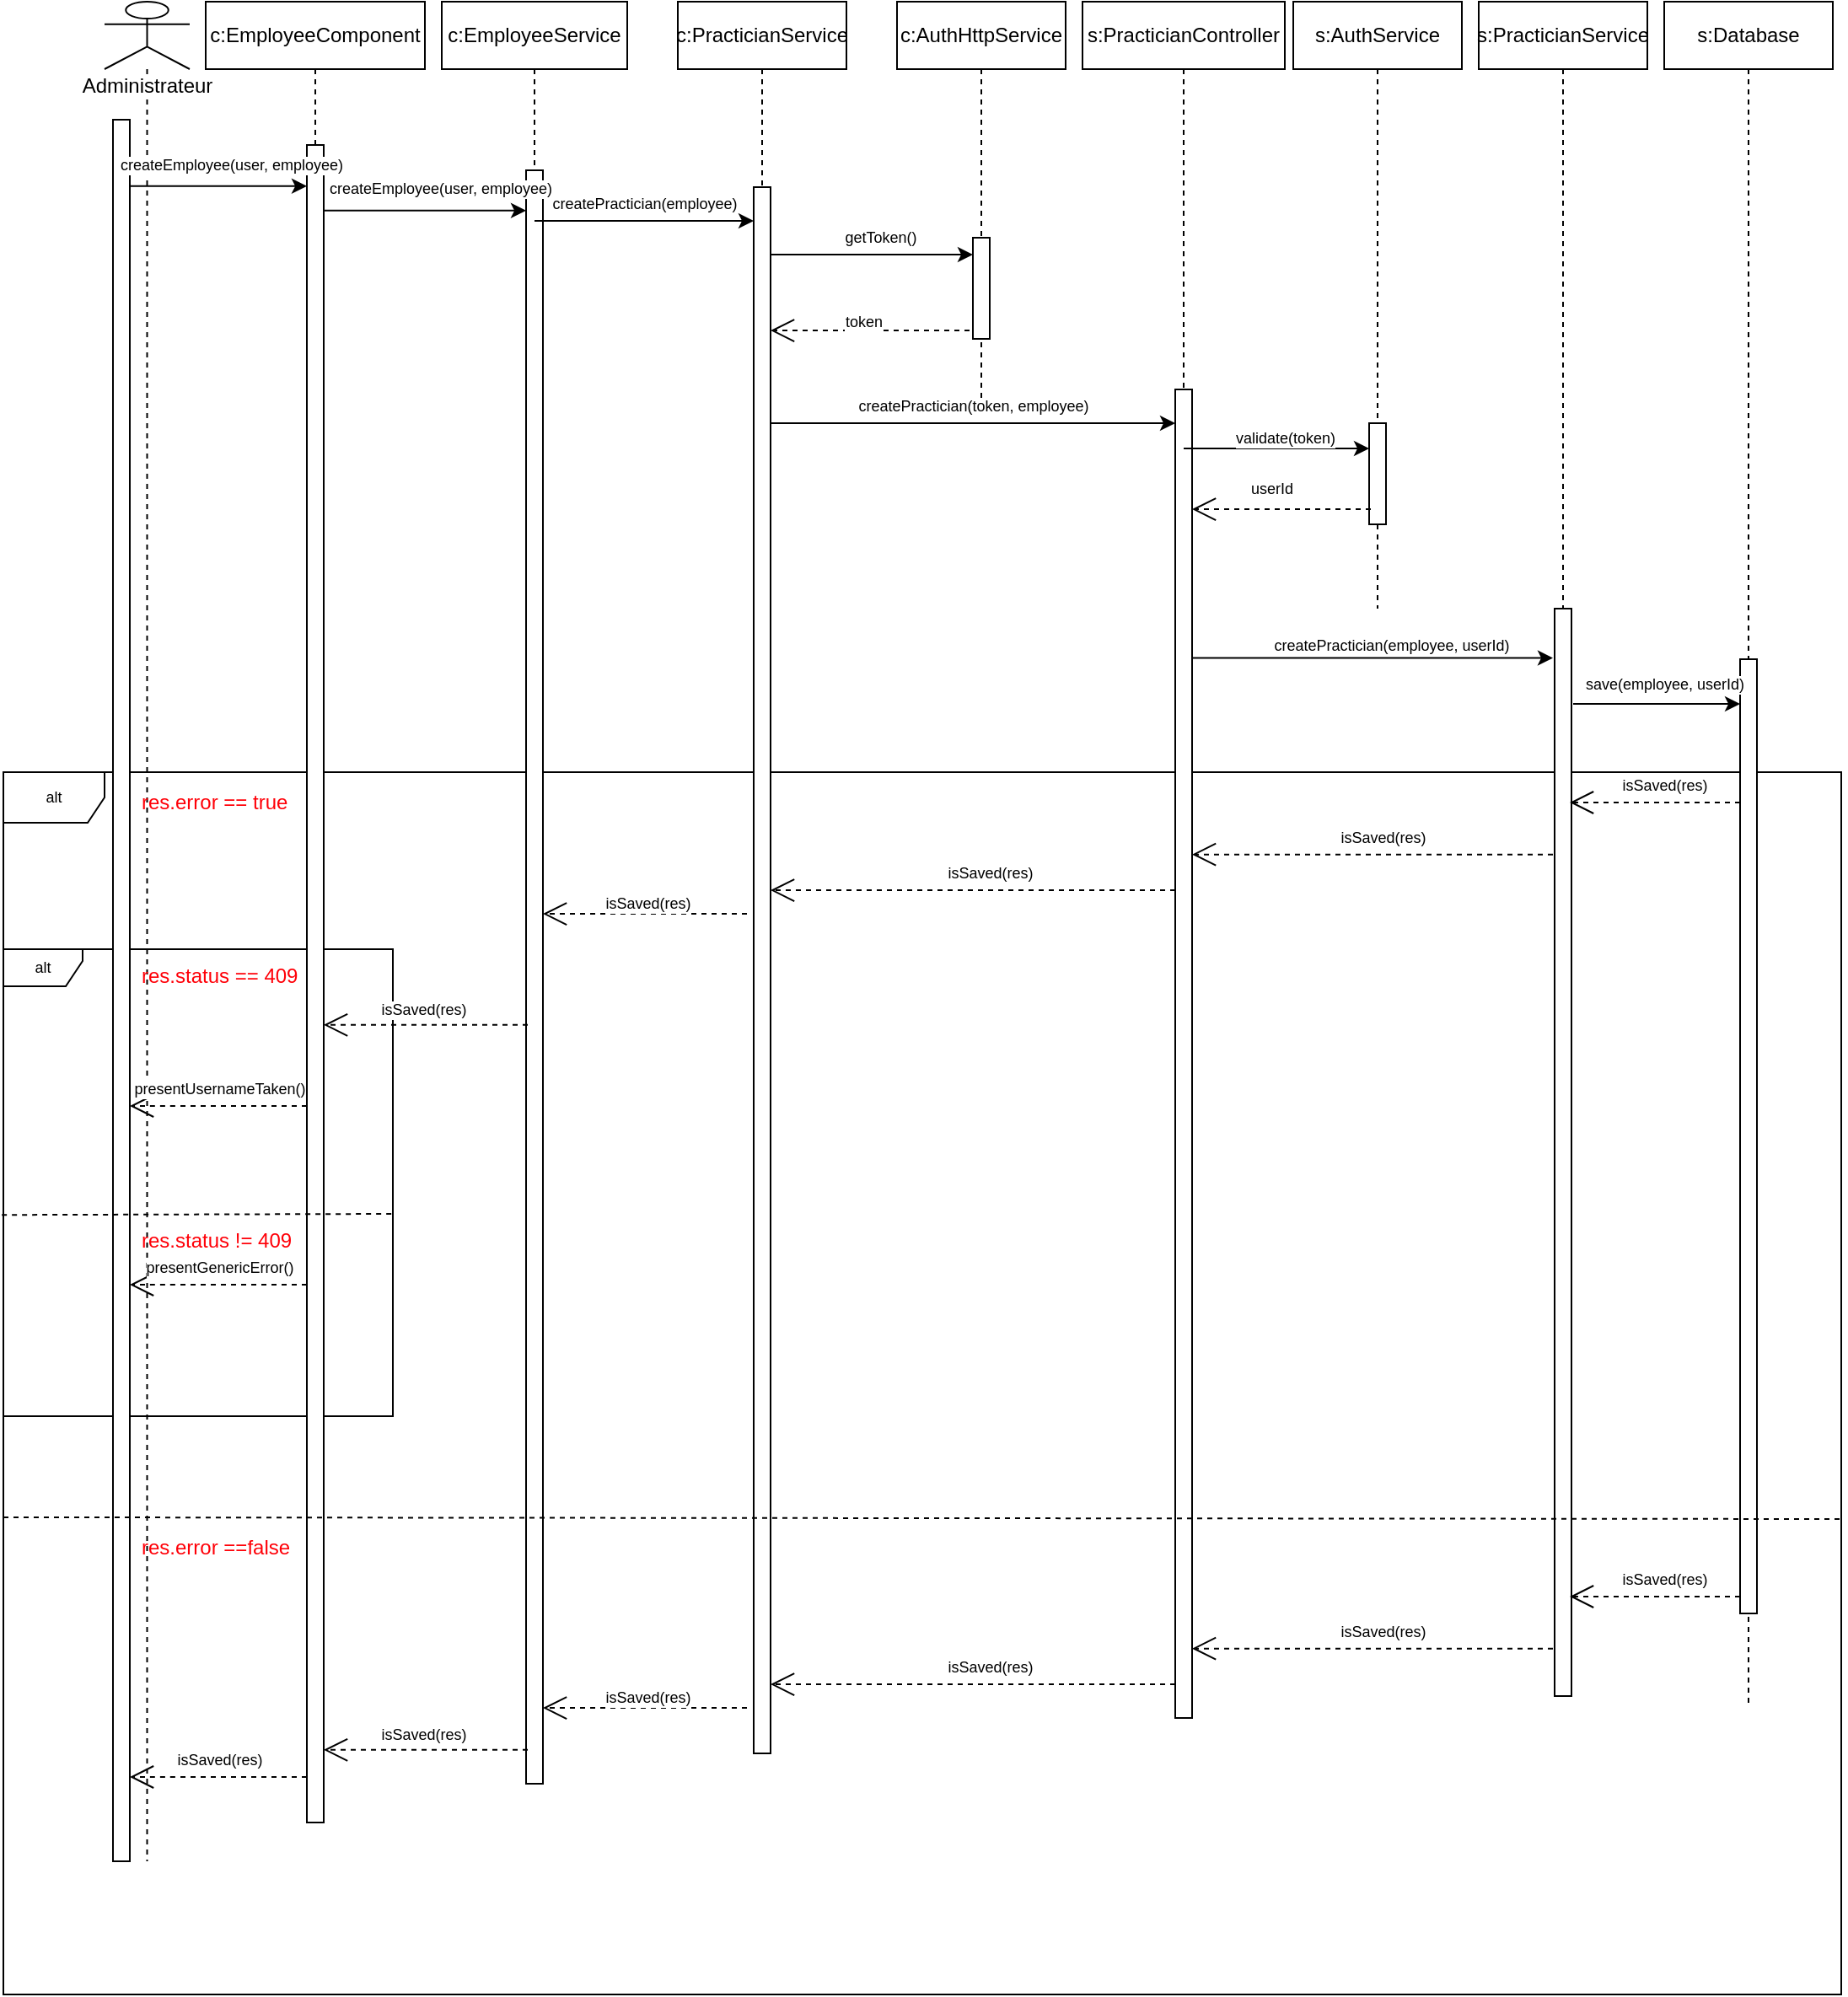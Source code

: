 <mxfile version="12.0.2" type="device" pages="1"><diagram id="qDVjj_9Q4QOx3d4TBS6j" name="Page-1"><mxGraphModel dx="2073" dy="896" grid="0" gridSize="10" guides="1" tooltips="1" connect="1" arrows="1" fold="1" page="0" pageScale="1" pageWidth="850" pageHeight="1100" math="0" shadow="0"><root><mxCell id="0"/><mxCell id="1" parent="0"/><mxCell id="Fs0t9iLfC9d2WX_gtPam-61" value="alt" style="shape=umlFrame;whiteSpace=wrap;html=1;fontSize=9;" vertex="1" parent="1"><mxGeometry x="-10" y="507" width="1090" height="725" as="geometry"/></mxCell><mxCell id="Fs0t9iLfC9d2WX_gtPam-84" value="alt" style="shape=umlFrame;whiteSpace=wrap;html=1;fillColor=none;fontSize=9;fontColor=#000000;width=47;height=22;" vertex="1" parent="1"><mxGeometry x="-10" y="612" width="231" height="277" as="geometry"/></mxCell><mxCell id="Fs0t9iLfC9d2WX_gtPam-3" value="Administrateur" style="shape=umlLifeline;participant=umlActor;perimeter=lifelinePerimeter;whiteSpace=wrap;html=1;container=1;collapsible=0;recursiveResize=0;verticalAlign=top;spacingTop=36;labelBackgroundColor=#ffffff;outlineConnect=0;" vertex="1" parent="1"><mxGeometry x="50" y="50" width="50.5" height="1103" as="geometry"/></mxCell><mxCell id="Fs0t9iLfC9d2WX_gtPam-12" value="" style="html=1;points=[];perimeter=orthogonalPerimeter;" vertex="1" parent="Fs0t9iLfC9d2WX_gtPam-3"><mxGeometry x="5" y="70" width="10" height="1033" as="geometry"/></mxCell><mxCell id="Fs0t9iLfC9d2WX_gtPam-4" value="c:EmployeeComponent" style="shape=umlLifeline;perimeter=lifelinePerimeter;whiteSpace=wrap;html=1;container=1;collapsible=0;recursiveResize=0;outlineConnect=0;" vertex="1" parent="1"><mxGeometry x="110" y="50" width="130" height="1080" as="geometry"/></mxCell><mxCell id="Fs0t9iLfC9d2WX_gtPam-13" value="" style="html=1;points=[];perimeter=orthogonalPerimeter;" vertex="1" parent="Fs0t9iLfC9d2WX_gtPam-4"><mxGeometry x="60" y="85" width="10" height="995" as="geometry"/></mxCell><mxCell id="Fs0t9iLfC9d2WX_gtPam-5" value="c:EmployeeService" style="shape=umlLifeline;perimeter=lifelinePerimeter;whiteSpace=wrap;html=1;container=1;collapsible=0;recursiveResize=0;outlineConnect=0;" vertex="1" parent="1"><mxGeometry x="250" y="50" width="110" height="1057" as="geometry"/></mxCell><mxCell id="Fs0t9iLfC9d2WX_gtPam-14" value="" style="html=1;points=[];perimeter=orthogonalPerimeter;" vertex="1" parent="Fs0t9iLfC9d2WX_gtPam-5"><mxGeometry x="50" y="100" width="10" height="957" as="geometry"/></mxCell><mxCell id="Fs0t9iLfC9d2WX_gtPam-6" value="c:PracticianService" style="shape=umlLifeline;perimeter=lifelinePerimeter;whiteSpace=wrap;html=1;container=1;collapsible=0;recursiveResize=0;outlineConnect=0;" vertex="1" parent="1"><mxGeometry x="390" y="50" width="100" height="1039" as="geometry"/></mxCell><mxCell id="Fs0t9iLfC9d2WX_gtPam-15" value="" style="html=1;points=[];perimeter=orthogonalPerimeter;" vertex="1" parent="Fs0t9iLfC9d2WX_gtPam-6"><mxGeometry x="45" y="110" width="10" height="929" as="geometry"/></mxCell><mxCell id="Fs0t9iLfC9d2WX_gtPam-7" value="s:PracticianController" style="shape=umlLifeline;perimeter=lifelinePerimeter;whiteSpace=wrap;html=1;container=1;collapsible=0;recursiveResize=0;outlineConnect=0;" vertex="1" parent="1"><mxGeometry x="630" y="50" width="120" height="1018" as="geometry"/></mxCell><mxCell id="Fs0t9iLfC9d2WX_gtPam-18" value="" style="html=1;points=[];perimeter=orthogonalPerimeter;" vertex="1" parent="Fs0t9iLfC9d2WX_gtPam-7"><mxGeometry x="55" y="230" width="10" height="788" as="geometry"/></mxCell><mxCell id="Fs0t9iLfC9d2WX_gtPam-8" value="s:PracticianService" style="shape=umlLifeline;perimeter=lifelinePerimeter;whiteSpace=wrap;html=1;container=1;collapsible=0;recursiveResize=0;outlineConnect=0;" vertex="1" parent="1"><mxGeometry x="865" y="50" width="100" height="1005" as="geometry"/></mxCell><mxCell id="Fs0t9iLfC9d2WX_gtPam-21" value="" style="html=1;points=[];perimeter=orthogonalPerimeter;" vertex="1" parent="Fs0t9iLfC9d2WX_gtPam-8"><mxGeometry x="45" y="360" width="10" height="645" as="geometry"/></mxCell><mxCell id="Fs0t9iLfC9d2WX_gtPam-9" value="s:Database" style="shape=umlLifeline;perimeter=lifelinePerimeter;whiteSpace=wrap;html=1;container=1;collapsible=0;recursiveResize=0;outlineConnect=0;" vertex="1" parent="1"><mxGeometry x="975" y="50" width="100" height="1012" as="geometry"/></mxCell><mxCell id="Fs0t9iLfC9d2WX_gtPam-22" value="" style="html=1;points=[];perimeter=orthogonalPerimeter;" vertex="1" parent="Fs0t9iLfC9d2WX_gtPam-9"><mxGeometry x="45" y="390" width="10" height="566" as="geometry"/></mxCell><mxCell id="Fs0t9iLfC9d2WX_gtPam-16" value="c:AuthHttpService" style="shape=umlLifeline;perimeter=lifelinePerimeter;whiteSpace=wrap;html=1;container=1;collapsible=0;recursiveResize=0;outlineConnect=0;" vertex="1" parent="1"><mxGeometry x="520" y="50" width="100" height="240" as="geometry"/></mxCell><mxCell id="Fs0t9iLfC9d2WX_gtPam-17" value="" style="html=1;points=[];perimeter=orthogonalPerimeter;" vertex="1" parent="Fs0t9iLfC9d2WX_gtPam-16"><mxGeometry x="45" y="140" width="10" height="60" as="geometry"/></mxCell><mxCell id="Fs0t9iLfC9d2WX_gtPam-19" value="s:AuthService" style="shape=umlLifeline;perimeter=lifelinePerimeter;whiteSpace=wrap;html=1;container=1;collapsible=0;recursiveResize=0;outlineConnect=0;" vertex="1" parent="1"><mxGeometry x="755" y="50" width="100" height="360" as="geometry"/></mxCell><mxCell id="Fs0t9iLfC9d2WX_gtPam-20" value="" style="html=1;points=[];perimeter=orthogonalPerimeter;" vertex="1" parent="Fs0t9iLfC9d2WX_gtPam-19"><mxGeometry x="45" y="250" width="10" height="60" as="geometry"/></mxCell><mxCell id="Fs0t9iLfC9d2WX_gtPam-28" value="" style="endArrow=classic;html=1;entryX=0;entryY=0.025;entryDx=0;entryDy=0;entryPerimeter=0;" edge="1" parent="1" source="Fs0t9iLfC9d2WX_gtPam-13" target="Fs0t9iLfC9d2WX_gtPam-14"><mxGeometry width="50" height="50" relative="1" as="geometry"><mxPoint x="20" y="800" as="sourcePoint"/><mxPoint x="70" y="750" as="targetPoint"/></mxGeometry></mxCell><mxCell id="Fs0t9iLfC9d2WX_gtPam-46" value="createEmployee(user, employee)" style="text;html=1;resizable=0;points=[];align=center;verticalAlign=middle;labelBackgroundColor=#ffffff;fontSize=9;" vertex="1" connectable="0" parent="Fs0t9iLfC9d2WX_gtPam-28"><mxGeometry x="0.262" y="3" relative="1" as="geometry"><mxPoint x="-7" y="-10" as="offset"/></mxGeometry></mxCell><mxCell id="Fs0t9iLfC9d2WX_gtPam-29" value="" style="endArrow=classic;html=1;entryX=0;entryY=0.025;entryDx=0;entryDy=0;entryPerimeter=0;" edge="1" parent="1"><mxGeometry width="50" height="50" relative="1" as="geometry"><mxPoint x="305" y="180" as="sourcePoint"/><mxPoint x="435" y="180" as="targetPoint"/></mxGeometry></mxCell><mxCell id="Fs0t9iLfC9d2WX_gtPam-47" value="createPractician(employee)" style="text;html=1;resizable=0;points=[];align=center;verticalAlign=middle;labelBackgroundColor=#ffffff;fontSize=9;" vertex="1" connectable="0" parent="Fs0t9iLfC9d2WX_gtPam-29"><mxGeometry x="0.308" y="4" relative="1" as="geometry"><mxPoint x="-20" y="-6" as="offset"/></mxGeometry></mxCell><mxCell id="Fs0t9iLfC9d2WX_gtPam-30" value="getToken()" style="endArrow=classic;html=1;fontSize=9;" edge="1" parent="1" target="Fs0t9iLfC9d2WX_gtPam-17"><mxGeometry x="0.083" y="10" width="50" height="50" relative="1" as="geometry"><mxPoint x="445" y="200" as="sourcePoint"/><mxPoint x="560" y="200" as="targetPoint"/><mxPoint as="offset"/></mxGeometry></mxCell><mxCell id="Fs0t9iLfC9d2WX_gtPam-31" value="" style="endArrow=classic;html=1;" edge="1" parent="1" source="Fs0t9iLfC9d2WX_gtPam-15" target="Fs0t9iLfC9d2WX_gtPam-18"><mxGeometry width="50" height="50" relative="1" as="geometry"><mxPoint x="440" y="310.02" as="sourcePoint"/><mxPoint x="681" y="310.02" as="targetPoint"/><Array as="points"><mxPoint x="620" y="300"/></Array></mxGeometry></mxCell><mxCell id="Fs0t9iLfC9d2WX_gtPam-49" value="createPractician(token, employee)" style="text;html=1;resizable=0;points=[];align=center;verticalAlign=middle;labelBackgroundColor=#ffffff;fontSize=9;" vertex="1" connectable="0" parent="Fs0t9iLfC9d2WX_gtPam-31"><mxGeometry x="0.458" y="-54" relative="1" as="geometry"><mxPoint x="-55" y="-64" as="offset"/></mxGeometry></mxCell><mxCell id="Fs0t9iLfC9d2WX_gtPam-32" value="validate(token)" style="endArrow=classic;html=1;fontSize=9;" edge="1" parent="1" source="Fs0t9iLfC9d2WX_gtPam-7"><mxGeometry x="0.091" y="6" width="50" height="50" relative="1" as="geometry"><mxPoint x="696" y="318.528" as="sourcePoint"/><mxPoint x="800" y="315" as="targetPoint"/><mxPoint as="offset"/></mxGeometry></mxCell><mxCell id="Fs0t9iLfC9d2WX_gtPam-33" value="" style="endArrow=classic;html=1;entryX=-0.1;entryY=0.095;entryDx=0;entryDy=0;entryPerimeter=0;" edge="1" parent="1"><mxGeometry width="50" height="50" relative="1" as="geometry"><mxPoint x="695" y="439.275" as="sourcePoint"/><mxPoint x="909" y="439.275" as="targetPoint"/></mxGeometry></mxCell><mxCell id="Fs0t9iLfC9d2WX_gtPam-50" value="createPractician(employee, userId)" style="text;html=1;resizable=0;points=[];align=center;verticalAlign=middle;labelBackgroundColor=#ffffff;fontSize=9;" vertex="1" connectable="0" parent="Fs0t9iLfC9d2WX_gtPam-33"><mxGeometry x="0.234" y="1" relative="1" as="geometry"><mxPoint x="-14" y="-7" as="offset"/></mxGeometry></mxCell><mxCell id="Fs0t9iLfC9d2WX_gtPam-34" value="save(employee, userId)" style="endArrow=classic;html=1;exitX=1.1;exitY=0.221;exitDx=0;exitDy=0;exitPerimeter=0;fontSize=9;" edge="1" parent="1"><mxGeometry x="0.091" y="12" width="50" height="50" relative="1" as="geometry"><mxPoint x="921" y="466.545" as="sourcePoint"/><mxPoint x="1020" y="466.545" as="targetPoint"/><mxPoint as="offset"/></mxGeometry></mxCell><mxCell id="Fs0t9iLfC9d2WX_gtPam-35" value="token" style="endArrow=open;endSize=12;dashed=1;html=1;exitX=-0.2;exitY=0.917;exitDx=0;exitDy=0;exitPerimeter=0;fontSize=9;" edge="1" parent="1" source="Fs0t9iLfC9d2WX_gtPam-17" target="Fs0t9iLfC9d2WX_gtPam-15"><mxGeometry x="0.068" y="-5" width="160" relative="1" as="geometry"><mxPoint x="20" y="750" as="sourcePoint"/><mxPoint x="180" y="750" as="targetPoint"/><mxPoint as="offset"/></mxGeometry></mxCell><mxCell id="Fs0t9iLfC9d2WX_gtPam-37" value="userId" style="endArrow=open;endSize=12;dashed=1;html=1;exitX=0.1;exitY=0.867;exitDx=0;exitDy=0;exitPerimeter=0;fontSize=9;" edge="1" parent="1"><mxGeometry x="0.109" y="-12" width="160" relative="1" as="geometry"><mxPoint x="801" y="351.02" as="sourcePoint"/><mxPoint x="695" y="351.02" as="targetPoint"/><mxPoint as="offset"/></mxGeometry></mxCell><mxCell id="Fs0t9iLfC9d2WX_gtPam-38" value="" style="endArrow=open;endSize=12;dashed=1;html=1;exitX=0.1;exitY=0.867;exitDx=0;exitDy=0;exitPerimeter=0;" edge="1" parent="1"><mxGeometry width="160" relative="1" as="geometry"><mxPoint x="1020" y="996.02" as="sourcePoint"/><mxPoint x="919" y="996" as="targetPoint"/></mxGeometry></mxCell><mxCell id="Fs0t9iLfC9d2WX_gtPam-51" value="isSaved(res)" style="text;html=1;resizable=0;points=[];align=center;verticalAlign=middle;labelBackgroundColor=#ffffff;fontSize=9;" vertex="1" connectable="0" parent="Fs0t9iLfC9d2WX_gtPam-38"><mxGeometry x="-0.247" relative="1" as="geometry"><mxPoint x="-7" y="-10" as="offset"/></mxGeometry></mxCell><mxCell id="Fs0t9iLfC9d2WX_gtPam-39" value="" style="endArrow=open;endSize=12;dashed=1;html=1;exitX=-0.1;exitY=0.947;exitDx=0;exitDy=0;exitPerimeter=0;" edge="1" parent="1"><mxGeometry width="160" relative="1" as="geometry"><mxPoint x="909" y="1026.815" as="sourcePoint"/><mxPoint x="695" y="1026.815" as="targetPoint"/></mxGeometry></mxCell><mxCell id="Fs0t9iLfC9d2WX_gtPam-54" value="isSaved(res)" style="text;html=1;resizable=0;points=[];align=center;verticalAlign=middle;labelBackgroundColor=#ffffff;fontSize=9;" vertex="1" connectable="0" parent="Fs0t9iLfC9d2WX_gtPam-39"><mxGeometry x="-0.292" y="-2" relative="1" as="geometry"><mxPoint x="-25" y="-8" as="offset"/></mxGeometry></mxCell><mxCell id="Fs0t9iLfC9d2WX_gtPam-40" value="" style="endArrow=open;endSize=12;dashed=1;html=1;exitX=0.1;exitY=0.867;exitDx=0;exitDy=0;exitPerimeter=0;" edge="1" parent="1"><mxGeometry width="160" relative="1" as="geometry"><mxPoint x="685" y="1048.02" as="sourcePoint"/><mxPoint x="445" y="1048.02" as="targetPoint"/></mxGeometry></mxCell><mxCell id="Fs0t9iLfC9d2WX_gtPam-55" value="isSaved(res)" style="text;html=1;resizable=0;points=[];align=center;verticalAlign=middle;labelBackgroundColor=#ffffff;fontSize=9;" vertex="1" connectable="0" parent="Fs0t9iLfC9d2WX_gtPam-40"><mxGeometry x="-0.408" y="2" relative="1" as="geometry"><mxPoint x="-39" y="-12" as="offset"/></mxGeometry></mxCell><mxCell id="Fs0t9iLfC9d2WX_gtPam-41" value="" style="endArrow=open;endSize=12;dashed=1;html=1;exitX=-0.4;exitY=0.971;exitDx=0;exitDy=0;exitPerimeter=0;" edge="1" parent="1" source="Fs0t9iLfC9d2WX_gtPam-15" target="Fs0t9iLfC9d2WX_gtPam-14"><mxGeometry width="160" relative="1" as="geometry"><mxPoint x="914" y="599.93" as="sourcePoint"/><mxPoint x="705" y="599.93" as="targetPoint"/></mxGeometry></mxCell><mxCell id="Fs0t9iLfC9d2WX_gtPam-56" value="isSaved(res)" style="text;html=1;resizable=0;points=[];align=center;verticalAlign=middle;labelBackgroundColor=#ffffff;fontSize=9;" vertex="1" connectable="0" parent="Fs0t9iLfC9d2WX_gtPam-41"><mxGeometry x="-0.238" y="2" relative="1" as="geometry"><mxPoint x="-13" y="-8" as="offset"/></mxGeometry></mxCell><mxCell id="Fs0t9iLfC9d2WX_gtPam-42" value="" style="endArrow=open;endSize=12;dashed=1;html=1;exitX=0.1;exitY=0.979;exitDx=0;exitDy=0;exitPerimeter=0;" edge="1" parent="1" source="Fs0t9iLfC9d2WX_gtPam-14" target="Fs0t9iLfC9d2WX_gtPam-13"><mxGeometry width="160" relative="1" as="geometry"><mxPoint x="280" y="620" as="sourcePoint"/><mxPoint x="315" y="636.08" as="targetPoint"/></mxGeometry></mxCell><mxCell id="Fs0t9iLfC9d2WX_gtPam-57" value="isSaved(res)" style="text;html=1;resizable=0;points=[];align=center;verticalAlign=middle;labelBackgroundColor=#ffffff;fontSize=9;" vertex="1" connectable="0" parent="Fs0t9iLfC9d2WX_gtPam-42"><mxGeometry x="-0.252" y="2" relative="1" as="geometry"><mxPoint x="-17" y="-11" as="offset"/></mxGeometry></mxCell><mxCell id="Fs0t9iLfC9d2WX_gtPam-43" value="" style="endArrow=open;endSize=12;dashed=1;html=1;" edge="1" parent="1" source="Fs0t9iLfC9d2WX_gtPam-13" target="Fs0t9iLfC9d2WX_gtPam-12"><mxGeometry width="160" relative="1" as="geometry"><mxPoint x="306" y="669.08" as="sourcePoint"/><mxPoint x="120" y="650" as="targetPoint"/><Array as="points"><mxPoint x="134" y="1103"/><mxPoint x="84" y="1103"/></Array></mxGeometry></mxCell><mxCell id="Fs0t9iLfC9d2WX_gtPam-59" value="isSaved(res)" style="text;html=1;resizable=0;points=[];align=center;verticalAlign=middle;labelBackgroundColor=#ffffff;fontSize=9;" vertex="1" connectable="0" parent="Fs0t9iLfC9d2WX_gtPam-43"><mxGeometry x="-0.089" y="-3" relative="1" as="geometry"><mxPoint x="-4" y="-7" as="offset"/></mxGeometry></mxCell><mxCell id="Fs0t9iLfC9d2WX_gtPam-66" value="" style="endArrow=open;endSize=12;dashed=1;html=1;exitX=0.1;exitY=0.867;exitDx=0;exitDy=0;exitPerimeter=0;" edge="1" parent="1"><mxGeometry width="160" relative="1" as="geometry"><mxPoint x="1020" y="525.02" as="sourcePoint"/><mxPoint x="919" y="525" as="targetPoint"/></mxGeometry></mxCell><mxCell id="Fs0t9iLfC9d2WX_gtPam-67" value="isSaved(res)" style="text;html=1;resizable=0;points=[];align=center;verticalAlign=middle;labelBackgroundColor=#ffffff;fontSize=9;" vertex="1" connectable="0" parent="Fs0t9iLfC9d2WX_gtPam-66"><mxGeometry x="-0.247" relative="1" as="geometry"><mxPoint x="-7" y="-10" as="offset"/></mxGeometry></mxCell><mxCell id="Fs0t9iLfC9d2WX_gtPam-68" value="" style="endArrow=open;endSize=12;dashed=1;html=1;exitX=-0.1;exitY=0.947;exitDx=0;exitDy=0;exitPerimeter=0;" edge="1" parent="1"><mxGeometry width="160" relative="1" as="geometry"><mxPoint x="909" y="555.815" as="sourcePoint"/><mxPoint x="695" y="555.815" as="targetPoint"/></mxGeometry></mxCell><mxCell id="Fs0t9iLfC9d2WX_gtPam-69" value="isSaved(res)" style="text;html=1;resizable=0;points=[];align=center;verticalAlign=middle;labelBackgroundColor=#ffffff;fontSize=9;" vertex="1" connectable="0" parent="Fs0t9iLfC9d2WX_gtPam-68"><mxGeometry x="-0.292" y="-2" relative="1" as="geometry"><mxPoint x="-25" y="-8" as="offset"/></mxGeometry></mxCell><mxCell id="Fs0t9iLfC9d2WX_gtPam-70" value="" style="endArrow=open;endSize=12;dashed=1;html=1;exitX=0.1;exitY=0.867;exitDx=0;exitDy=0;exitPerimeter=0;" edge="1" parent="1"><mxGeometry width="160" relative="1" as="geometry"><mxPoint x="685" y="577.02" as="sourcePoint"/><mxPoint x="445" y="577.02" as="targetPoint"/></mxGeometry></mxCell><mxCell id="Fs0t9iLfC9d2WX_gtPam-71" value="isSaved(res)" style="text;html=1;resizable=0;points=[];align=center;verticalAlign=middle;labelBackgroundColor=#ffffff;fontSize=9;" vertex="1" connectable="0" parent="Fs0t9iLfC9d2WX_gtPam-70"><mxGeometry x="-0.408" y="2" relative="1" as="geometry"><mxPoint x="-39" y="-12" as="offset"/></mxGeometry></mxCell><mxCell id="Fs0t9iLfC9d2WX_gtPam-72" value="" style="endArrow=open;endSize=12;dashed=1;html=1;exitX=-0.4;exitY=0.971;exitDx=0;exitDy=0;exitPerimeter=0;" edge="1" parent="1"><mxGeometry width="160" relative="1" as="geometry"><mxPoint x="431" y="591.059" as="sourcePoint"/><mxPoint x="310" y="591.059" as="targetPoint"/></mxGeometry></mxCell><mxCell id="Fs0t9iLfC9d2WX_gtPam-73" value="isSaved(res)" style="text;html=1;resizable=0;points=[];align=center;verticalAlign=middle;labelBackgroundColor=#ffffff;fontSize=9;" vertex="1" connectable="0" parent="Fs0t9iLfC9d2WX_gtPam-72"><mxGeometry x="-0.238" y="2" relative="1" as="geometry"><mxPoint x="-13" y="-8" as="offset"/></mxGeometry></mxCell><mxCell id="Fs0t9iLfC9d2WX_gtPam-74" value="" style="endArrow=open;endSize=12;dashed=1;html=1;exitX=0.1;exitY=0.979;exitDx=0;exitDy=0;exitPerimeter=0;" edge="1" parent="1"><mxGeometry width="160" relative="1" as="geometry"><mxPoint x="301" y="656.903" as="sourcePoint"/><mxPoint x="180" y="656.903" as="targetPoint"/></mxGeometry></mxCell><mxCell id="Fs0t9iLfC9d2WX_gtPam-75" value="isSaved(res)" style="text;html=1;resizable=0;points=[];align=center;verticalAlign=middle;labelBackgroundColor=#ffffff;fontSize=9;" vertex="1" connectable="0" parent="Fs0t9iLfC9d2WX_gtPam-74"><mxGeometry x="-0.252" y="2" relative="1" as="geometry"><mxPoint x="-17" y="-11" as="offset"/></mxGeometry></mxCell><mxCell id="Fs0t9iLfC9d2WX_gtPam-76" value="" style="endArrow=open;endSize=12;dashed=1;html=1;" edge="1" parent="1"><mxGeometry width="160" relative="1" as="geometry"><mxPoint x="170" y="705" as="sourcePoint"/><mxPoint x="65" y="705" as="targetPoint"/><Array as="points"><mxPoint x="134" y="705"/><mxPoint x="84" y="705"/></Array></mxGeometry></mxCell><mxCell id="Fs0t9iLfC9d2WX_gtPam-77" value="presentUsernameTaken()" style="text;html=1;resizable=0;points=[];align=center;verticalAlign=middle;labelBackgroundColor=#ffffff;fontSize=9;" vertex="1" connectable="0" parent="Fs0t9iLfC9d2WX_gtPam-76"><mxGeometry x="-0.089" y="-3" relative="1" as="geometry"><mxPoint x="-4" y="-7" as="offset"/></mxGeometry></mxCell><mxCell id="Fs0t9iLfC9d2WX_gtPam-79" value="" style="endArrow=classic;html=1;" edge="1" parent="1" target="Fs0t9iLfC9d2WX_gtPam-13"><mxGeometry width="50" height="50" relative="1" as="geometry"><mxPoint x="65" y="159.425" as="sourcePoint"/><mxPoint x="185" y="159.425" as="targetPoint"/></mxGeometry></mxCell><mxCell id="Fs0t9iLfC9d2WX_gtPam-80" value="createEmployee(user, employee)" style="text;html=1;resizable=0;points=[];align=center;verticalAlign=middle;labelBackgroundColor=#ffffff;fontSize=9;" vertex="1" connectable="0" parent="Fs0t9iLfC9d2WX_gtPam-79"><mxGeometry x="0.262" y="3" relative="1" as="geometry"><mxPoint x="-7" y="-10" as="offset"/></mxGeometry></mxCell><mxCell id="Fs0t9iLfC9d2WX_gtPam-82" value="" style="endArrow=none;dashed=1;html=1;fontSize=9;exitX=0;exitY=0.331;exitDx=0;exitDy=0;exitPerimeter=0;" edge="1" parent="1"><mxGeometry width="50" height="50" relative="1" as="geometry"><mxPoint x="-10" y="948.975" as="sourcePoint"/><mxPoint x="1081" y="950" as="targetPoint"/></mxGeometry></mxCell><mxCell id="Fs0t9iLfC9d2WX_gtPam-83" value="res.error == true" style="text;html=1;resizable=0;points=[];autosize=1;align=left;verticalAlign=top;spacingTop=-4;fontSize=12;fillColor=none;strokeColor=none;fontColor=#FF0008;" vertex="1" parent="1"><mxGeometry x="70" y="514.5" width="97" height="14" as="geometry"/></mxCell><mxCell id="Fs0t9iLfC9d2WX_gtPam-90" value="res.status == 409" style="text;html=1;resizable=0;points=[];autosize=1;align=left;verticalAlign=top;spacingTop=-4;fontSize=12;fillColor=none;strokeColor=none;fontColor=#FF0008;" vertex="1" parent="1"><mxGeometry x="70" y="617.5" width="103" height="14" as="geometry"/></mxCell><mxCell id="Fs0t9iLfC9d2WX_gtPam-91" value="res.error ==false" style="text;html=1;resizable=0;points=[];autosize=1;align=left;verticalAlign=top;spacingTop=-4;fontSize=12;fillColor=none;strokeColor=none;fontColor=#FF0008;" vertex="1" parent="1"><mxGeometry x="70" y="956.5" width="98" height="14" as="geometry"/></mxCell><mxCell id="Fs0t9iLfC9d2WX_gtPam-92" value="" style="endArrow=none;dashed=1;html=1;fontSize=9;fontColor=#000000;exitX=-0.004;exitY=0.569;exitDx=0;exitDy=0;exitPerimeter=0;" edge="1" parent="1" source="Fs0t9iLfC9d2WX_gtPam-84"><mxGeometry width="50" height="50" relative="1" as="geometry"><mxPoint x="-10" y="773" as="sourcePoint"/><mxPoint x="221" y="769" as="targetPoint"/></mxGeometry></mxCell><mxCell id="Fs0t9iLfC9d2WX_gtPam-93" value="res.status != 409" style="text;html=1;resizable=0;points=[];autosize=1;align=left;verticalAlign=top;spacingTop=-4;fontSize=12;fillColor=none;strokeColor=none;fontColor=#FF0008;" vertex="1" parent="1"><mxGeometry x="70" y="774.5" width="99" height="14" as="geometry"/></mxCell><mxCell id="Fs0t9iLfC9d2WX_gtPam-94" value="" style="endArrow=open;endSize=12;dashed=1;html=1;" edge="1" parent="1"><mxGeometry width="160" relative="1" as="geometry"><mxPoint x="170" y="811" as="sourcePoint"/><mxPoint x="65" y="811" as="targetPoint"/><Array as="points"><mxPoint x="134" y="811"/><mxPoint x="84" y="811"/></Array></mxGeometry></mxCell><mxCell id="Fs0t9iLfC9d2WX_gtPam-95" value="presentGenericError()" style="text;html=1;resizable=0;points=[];align=center;verticalAlign=middle;labelBackgroundColor=#ffffff;fontSize=9;" vertex="1" connectable="0" parent="Fs0t9iLfC9d2WX_gtPam-94"><mxGeometry x="-0.089" y="-3" relative="1" as="geometry"><mxPoint x="-4" y="-7" as="offset"/></mxGeometry></mxCell></root></mxGraphModel></diagram></mxfile>